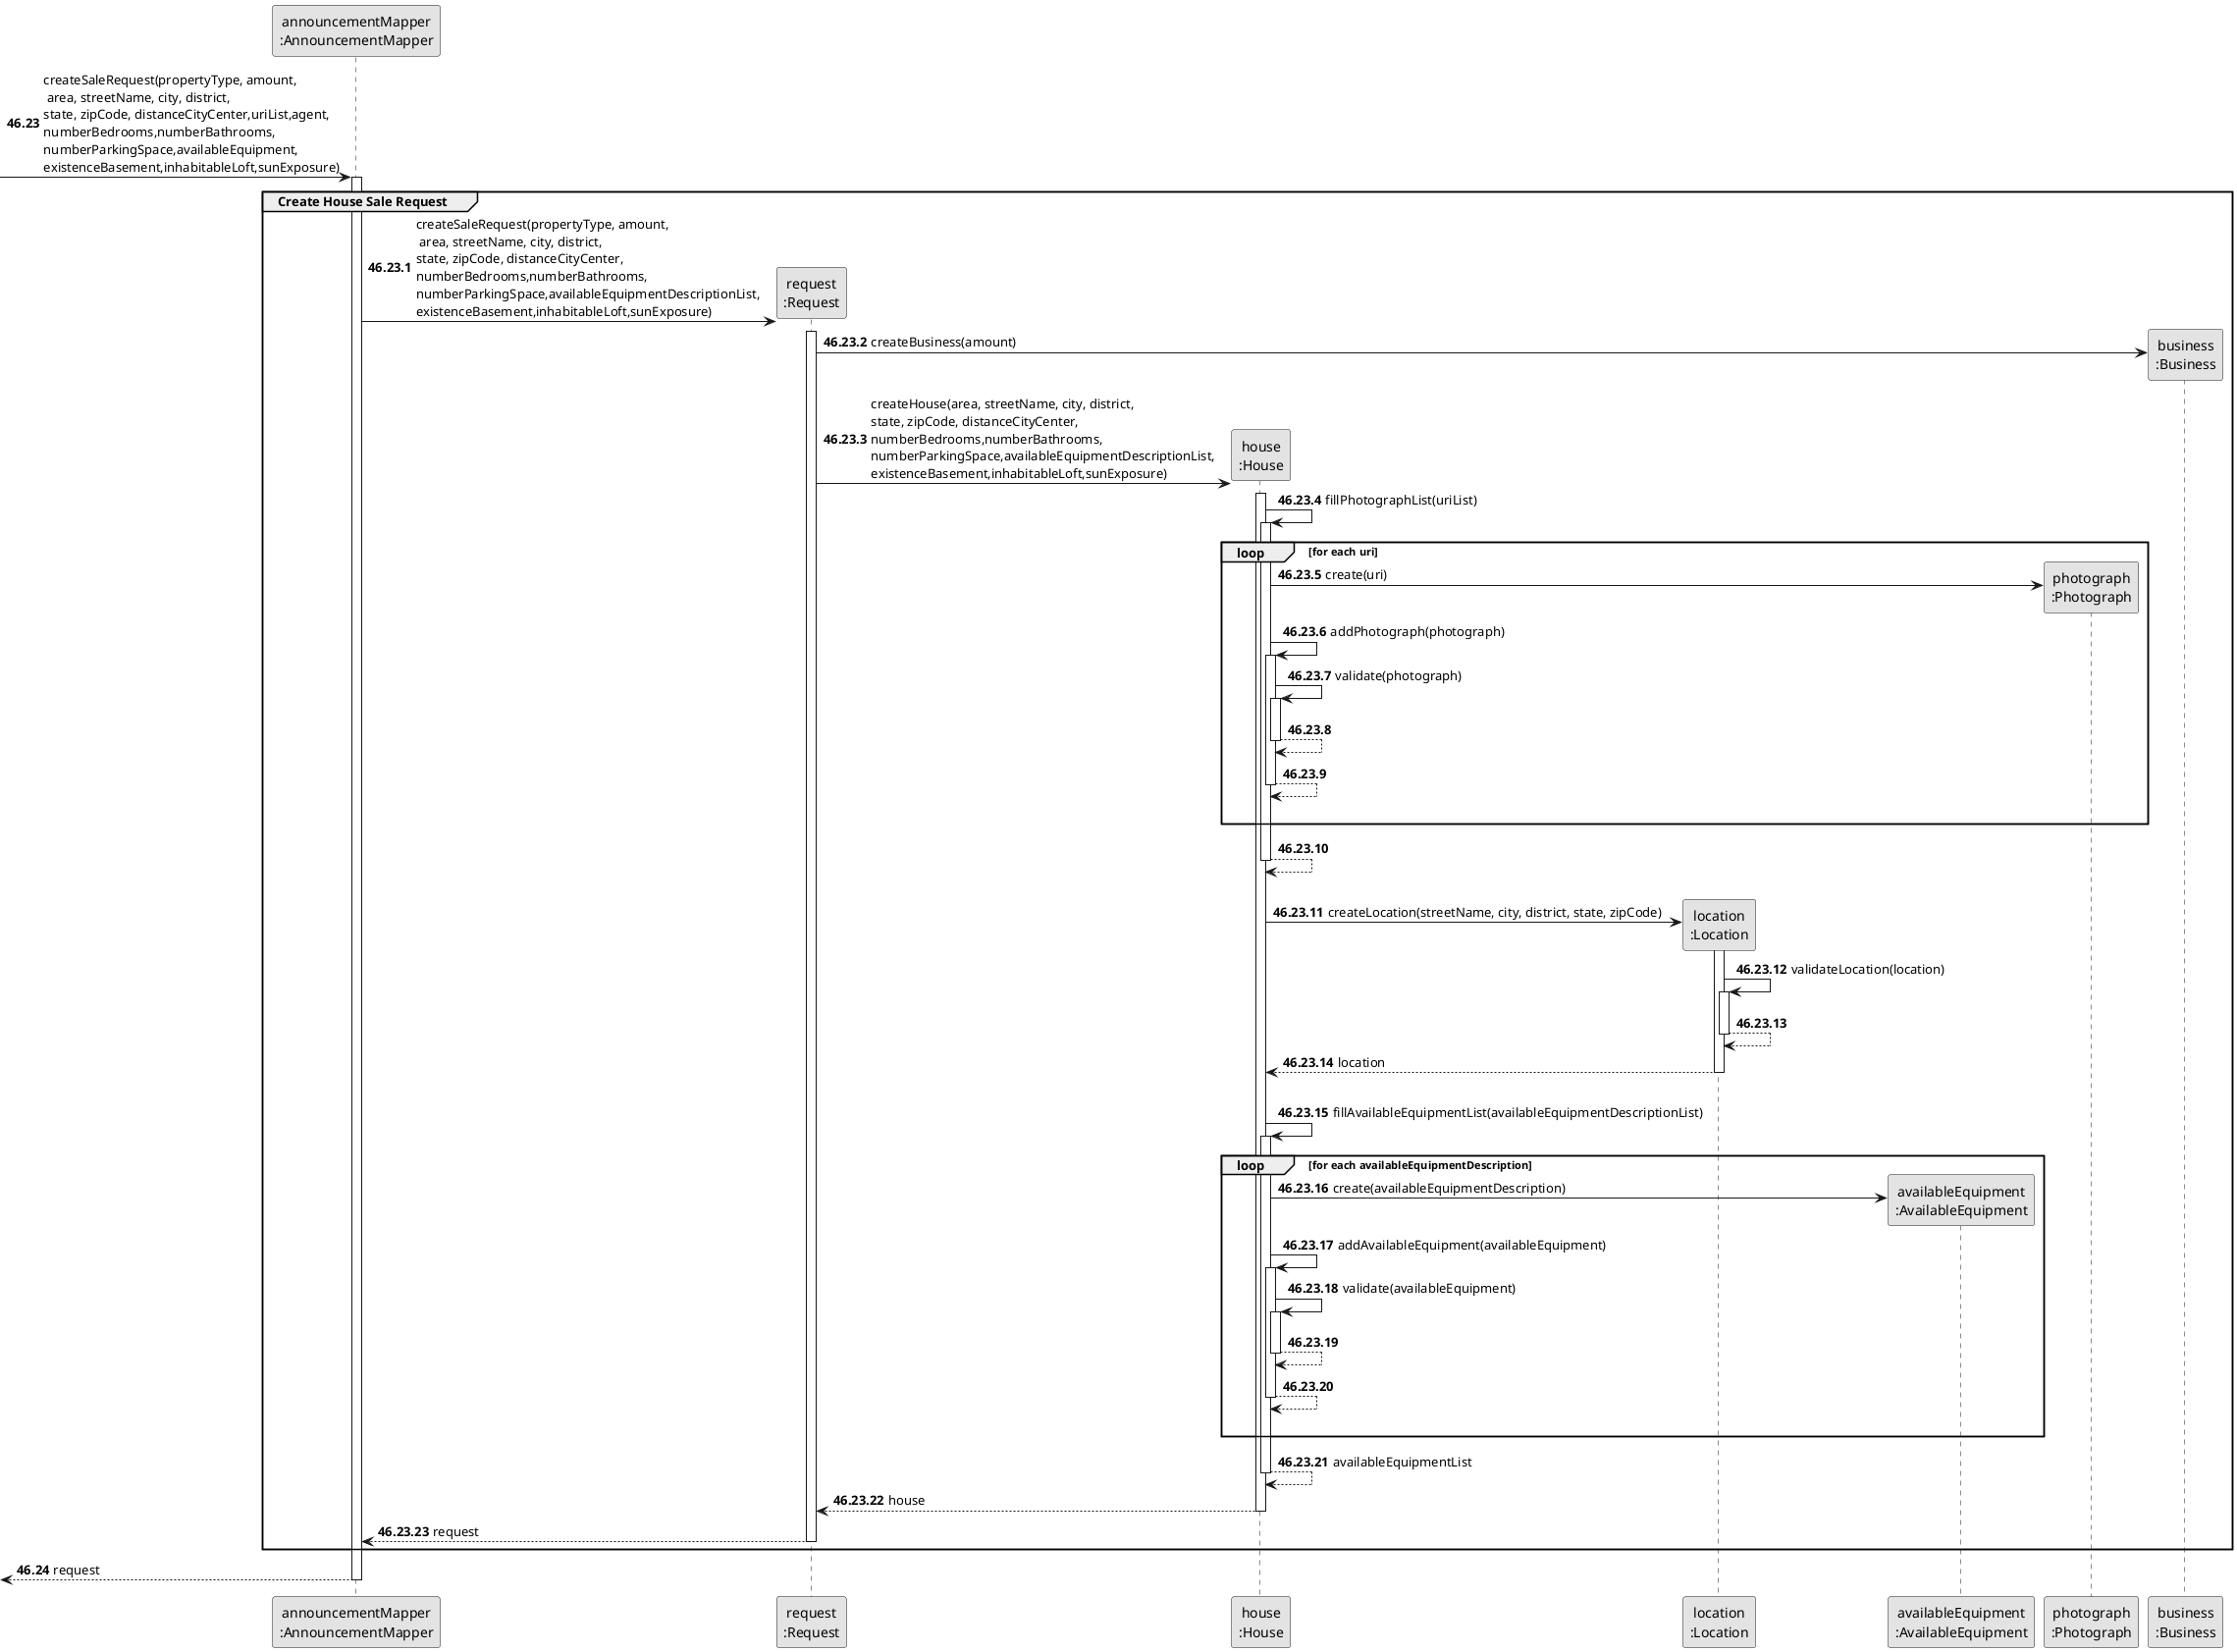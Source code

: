 @startuml
skinparam monochrome true
skinparam packageStyle rectangle
skinparam shadowing false

participant "announcementMapper\n:AnnouncementMapper" as MAPPER
participant "request\n:Request" as REQUEST
participant "house\n:House" as HOUSE
participant "location\n:Location" as LOCATION
participant "availableEquipment\n:AvailableEquipment" as AEQUIP
participant "photograph\n:Photograph" as PHOTO
participant "business\n:Business" as BUSINESS


autonumber 46.23

            -> MAPPER : createSaleRequest(propertyType, amount,\n area, streetName, city, district,\nstate, zipCode, distanceCityCenter,uriList,agent,\nnumberBedrooms,numberBathrooms,\nnumberParkingSpace,availableEquipment,\nexistenceBasement,inhabitableLoft,sunExposure)
            activate MAPPER

autonumber 46.23.1

    group Create House Sale Request

        MAPPER -> REQUEST **: createSaleRequest(propertyType, amount,\n area, streetName, city, district,\nstate, zipCode, distanceCityCenter,\nnumberBedrooms,numberBathrooms,\nnumberParkingSpace,availableEquipmentDescriptionList,\nexistenceBasement,inhabitableLoft,sunExposure)
        activate REQUEST

             REQUEST -> BUSINESS** : createBusiness(amount)

                REQUEST -> HOUSE** : createHouse(area, streetName, city, district,\nstate, zipCode, distanceCityCenter,\nnumberBedrooms,numberBathrooms,\nnumberParkingSpace,availableEquipmentDescriptionList,\nexistenceBasement,inhabitableLoft,sunExposure)
                activate HOUSE

                 HOUSE -> HOUSE: fillPhotographList(uriList)
                 activate HOUSE

                 loop for each uri

                 HOUSE -> PHOTO**: create(uri)

                 HOUSE -> HOUSE: addPhotograph(photograph)
                 activate HOUSE

                 HOUSE -> HOUSE: validate(photograph)
                 activate HOUSE

                 HOUSE --> HOUSE:
                 deactivate HOUSE

                 HOUSE --> HOUSE:
                 deactivate HOUSE
                 |||
                 end loop

                 HOUSE --> HOUSE:
                 deactivate HOUSE


                 |||
                 HOUSE -> LOCATION** : createLocation(streetName, city, district, state, zipCode)
                 activate LOCATION

                 LOCATION -> LOCATION : validateLocation(location)
                 activate LOCATION

                 LOCATION--> LOCATION
                 deactivate LOCATION

                 LOCATION --> HOUSE : location
                 deactivate LOCATION


                 |||
                 HOUSE -> HOUSE : fillAvailableEquipmentList(availableEquipmentDescriptionList)
                 activate HOUSE

                loop for each availableEquipmentDescription

                HOUSE -> AEQUIP**: create(availableEquipmentDescription)

                HOUSE -> HOUSE : addAvailableEquipment(availableEquipment)
                activate HOUSE

                HOUSE -> HOUSE : validate(availableEquipment)
                activate HOUSE

                HOUSE --> HOUSE :
                deactivate HOUSE

                HOUSE --> HOUSE :
                deactivate HOUSE
               |||
               end loop

             HOUSE --> HOUSE : availableEquipmentList
             deactivate HOUSE


            HOUSE --> REQUEST : house
            deactivate HOUSE

            REQUEST --> MAPPER : request
            deactivate REQUEST
    end

autonumber 46.24
         <--  MAPPER : request
         deactivate MAPPER


@enduml